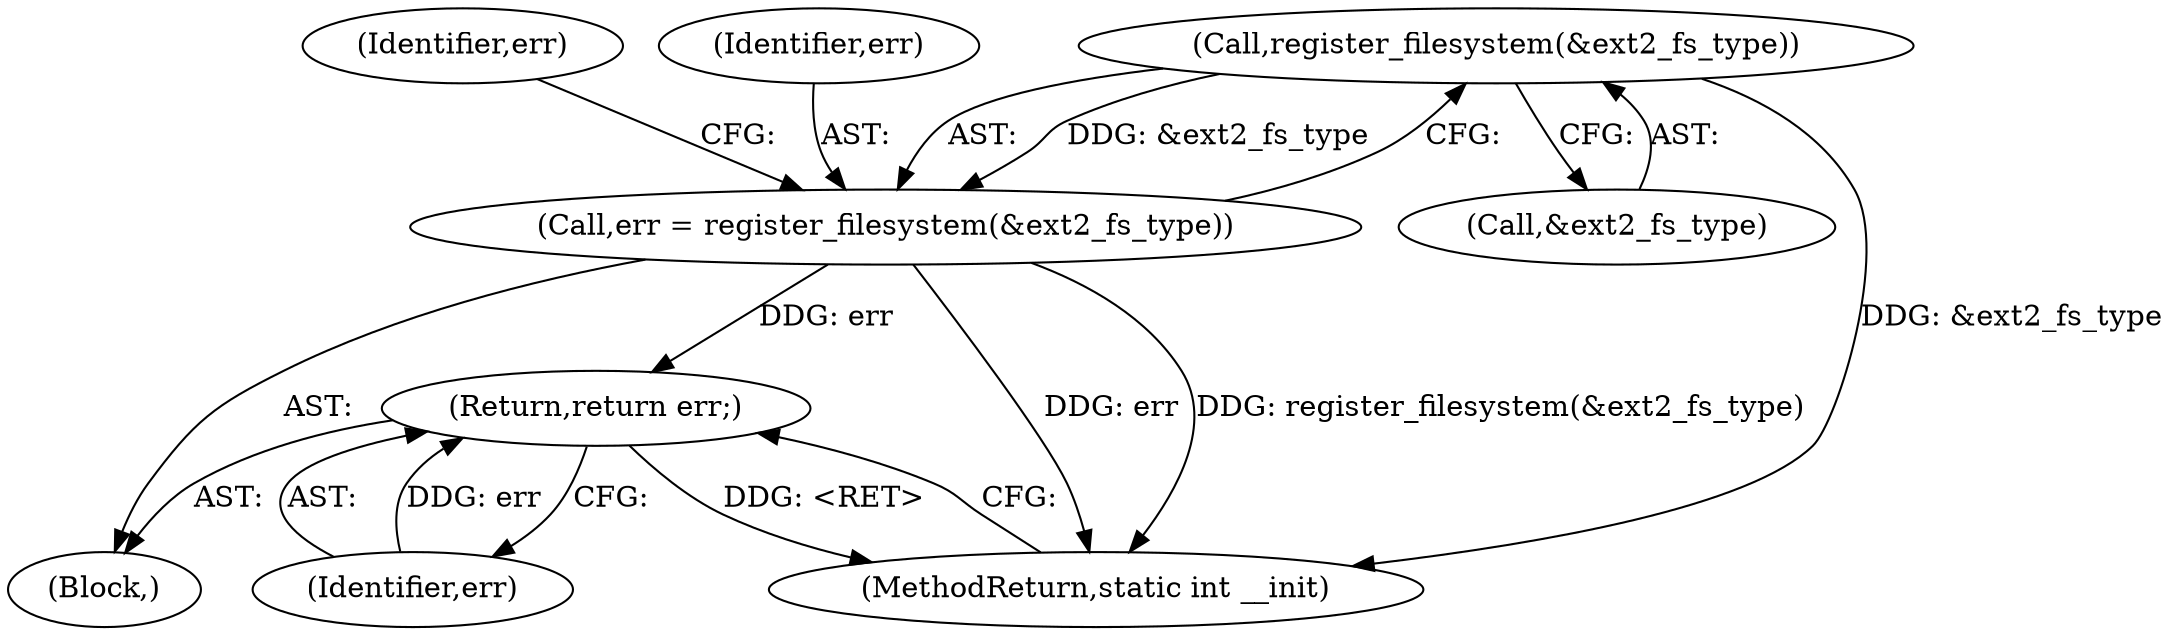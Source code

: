 digraph "0_linux_be0726d33cb8f411945884664924bed3cb8c70ee_2@API" {
"1000113" [label="(Call,register_filesystem(&ext2_fs_type))"];
"1000111" [label="(Call,err = register_filesystem(&ext2_fs_type))"];
"1000123" [label="(Return,return err;)"];
"1000123" [label="(Return,return err;)"];
"1000125" [label="(MethodReturn,static int __init)"];
"1000113" [label="(Call,register_filesystem(&ext2_fs_type))"];
"1000102" [label="(Block,)"];
"1000111" [label="(Call,err = register_filesystem(&ext2_fs_type))"];
"1000117" [label="(Identifier,err)"];
"1000124" [label="(Identifier,err)"];
"1000114" [label="(Call,&ext2_fs_type)"];
"1000112" [label="(Identifier,err)"];
"1000113" -> "1000111"  [label="AST: "];
"1000113" -> "1000114"  [label="CFG: "];
"1000114" -> "1000113"  [label="AST: "];
"1000111" -> "1000113"  [label="CFG: "];
"1000113" -> "1000125"  [label="DDG: &ext2_fs_type"];
"1000113" -> "1000111"  [label="DDG: &ext2_fs_type"];
"1000111" -> "1000102"  [label="AST: "];
"1000112" -> "1000111"  [label="AST: "];
"1000117" -> "1000111"  [label="CFG: "];
"1000111" -> "1000125"  [label="DDG: err"];
"1000111" -> "1000125"  [label="DDG: register_filesystem(&ext2_fs_type)"];
"1000111" -> "1000123"  [label="DDG: err"];
"1000123" -> "1000102"  [label="AST: "];
"1000123" -> "1000124"  [label="CFG: "];
"1000124" -> "1000123"  [label="AST: "];
"1000125" -> "1000123"  [label="CFG: "];
"1000123" -> "1000125"  [label="DDG: <RET>"];
"1000124" -> "1000123"  [label="DDG: err"];
}
